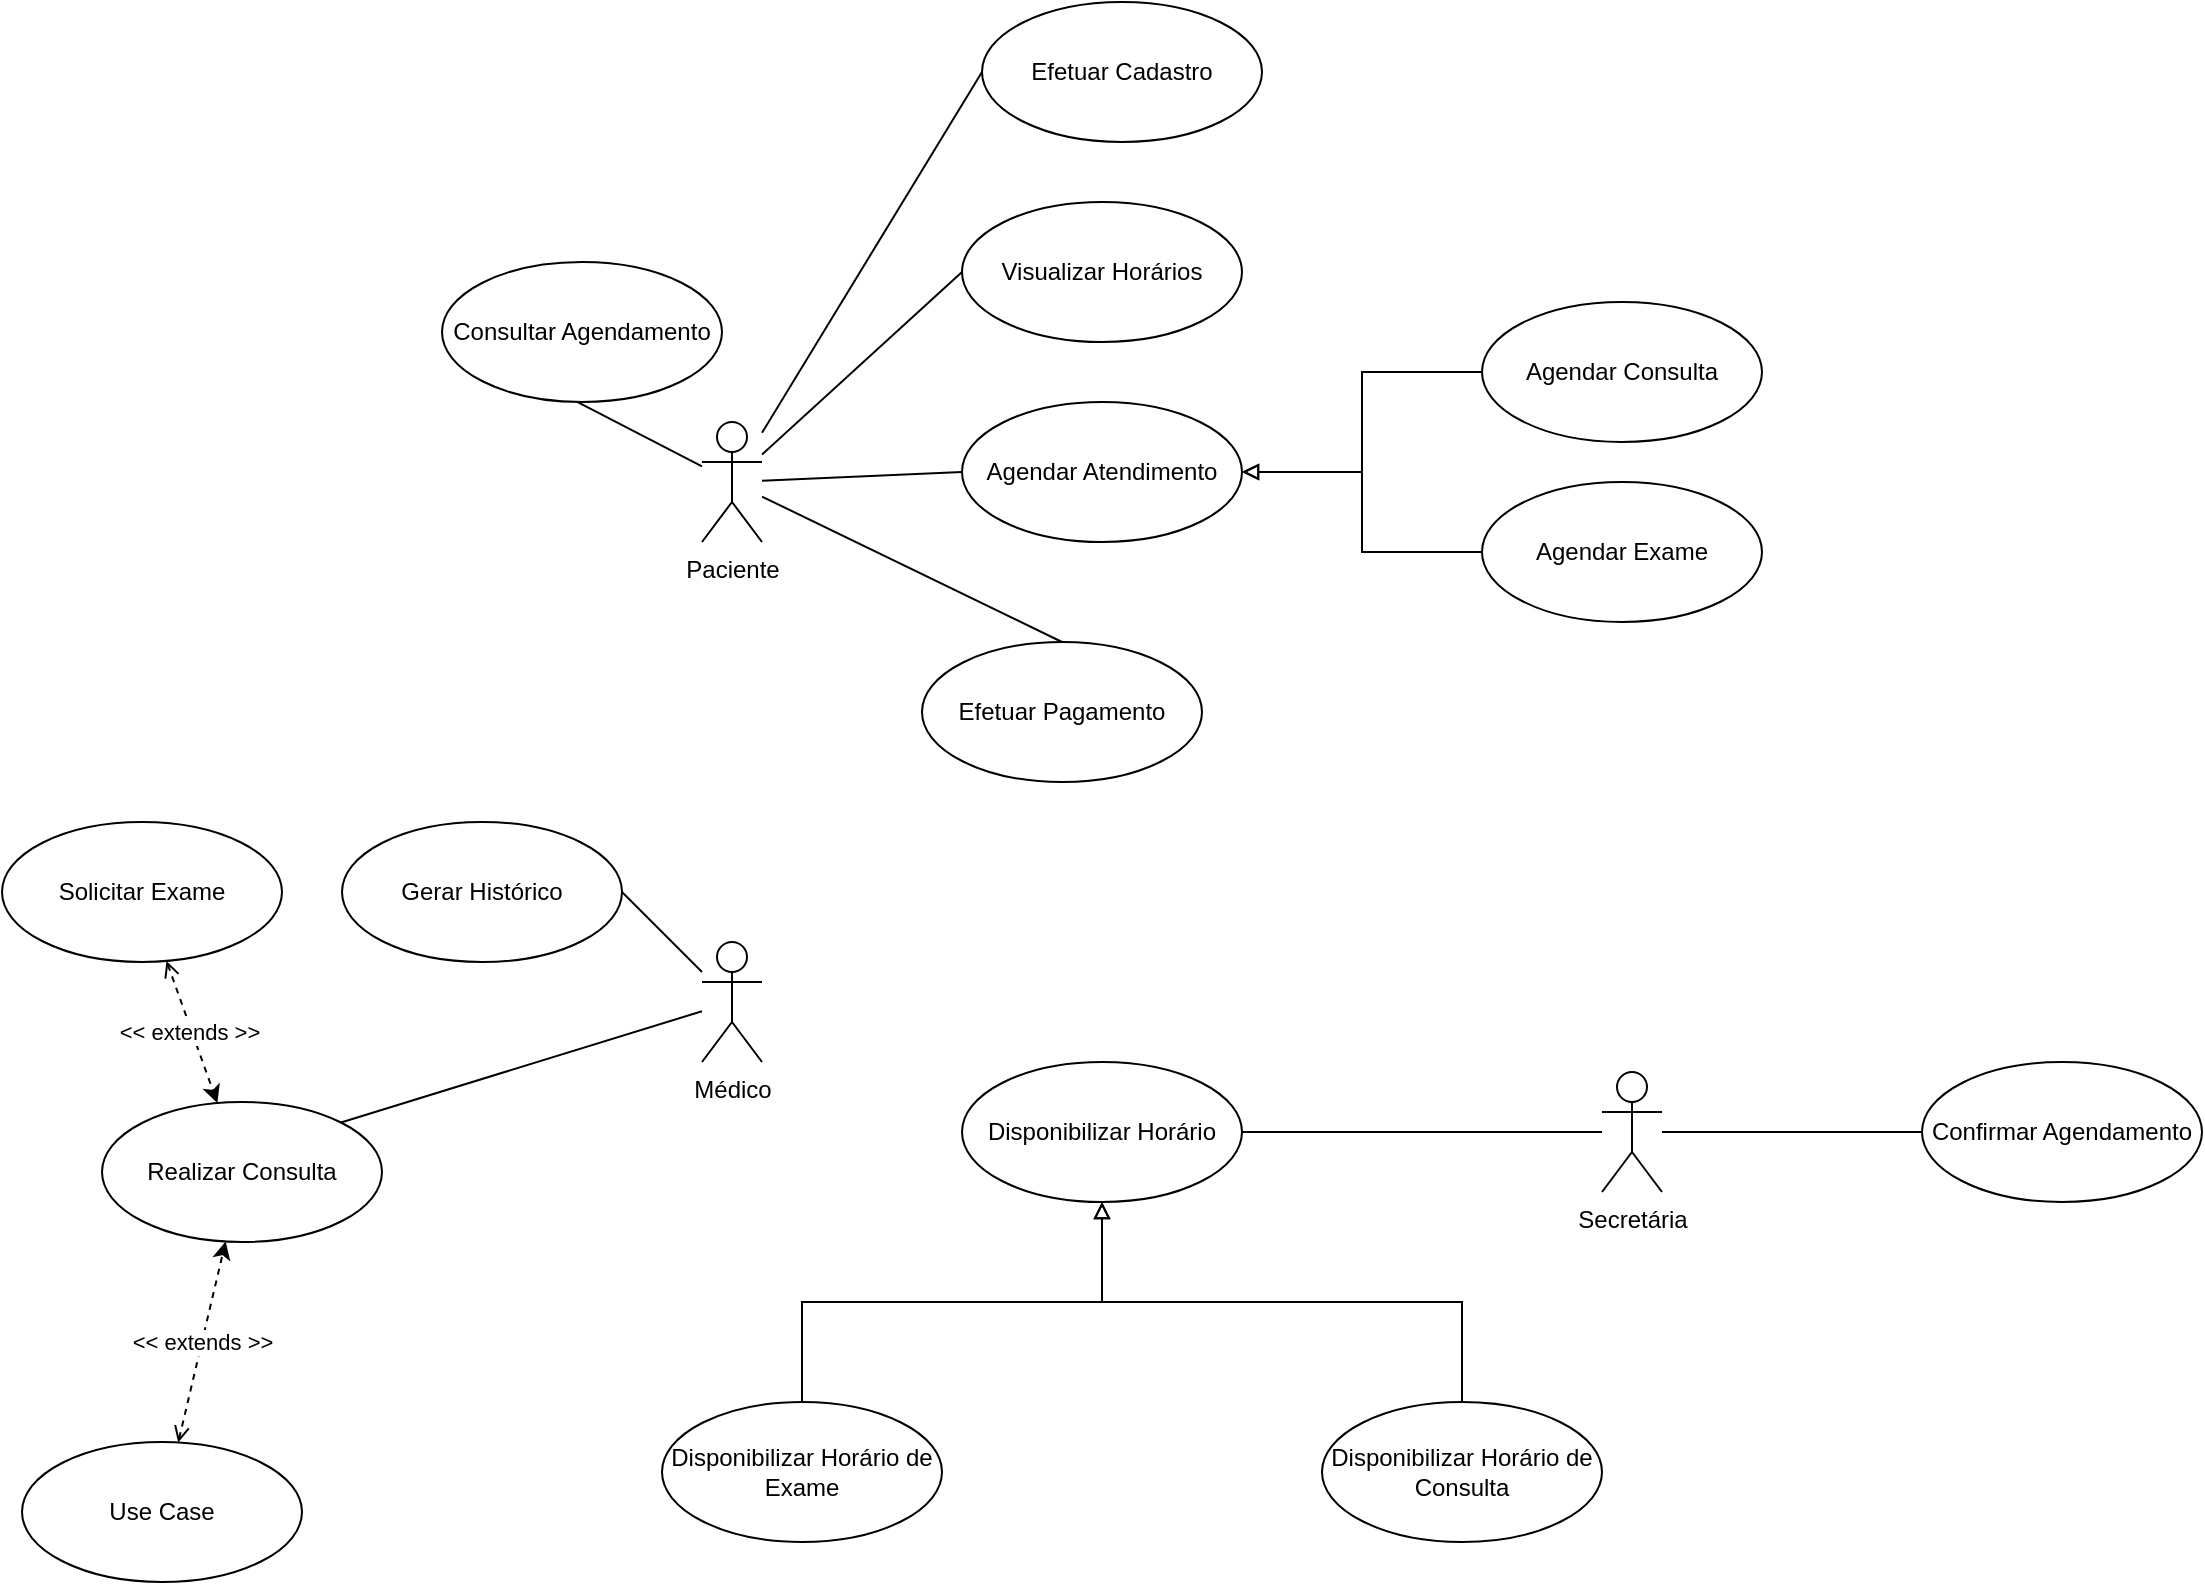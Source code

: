 <mxfile version="22.0.2" type="github">
  <diagram name="Page-1" id="pfaS7ZpM_EYnSTStmScy">
    <mxGraphModel dx="1991" dy="1246" grid="1" gridSize="10" guides="1" tooltips="1" connect="1" arrows="1" fold="1" page="0" pageScale="1" pageWidth="850" pageHeight="1100" math="0" shadow="0">
      <root>
        <mxCell id="0" />
        <mxCell id="1" parent="0" />
        <mxCell id="6sc8-dq7xgFRiXsgVK_B-14" style="rounded=0;orthogonalLoop=1;jettySize=auto;html=1;entryX=0;entryY=0.5;entryDx=0;entryDy=0;endArrow=none;endFill=0;" edge="1" parent="1" source="6sc8-dq7xgFRiXsgVK_B-1" target="6sc8-dq7xgFRiXsgVK_B-9">
          <mxGeometry relative="1" as="geometry" />
        </mxCell>
        <mxCell id="6sc8-dq7xgFRiXsgVK_B-15" style="rounded=0;orthogonalLoop=1;jettySize=auto;html=1;entryX=0;entryY=0.5;entryDx=0;entryDy=0;endArrow=none;endFill=0;" edge="1" parent="1" source="6sc8-dq7xgFRiXsgVK_B-1" target="6sc8-dq7xgFRiXsgVK_B-8">
          <mxGeometry relative="1" as="geometry" />
        </mxCell>
        <mxCell id="6sc8-dq7xgFRiXsgVK_B-16" style="rounded=0;orthogonalLoop=1;jettySize=auto;html=1;entryX=0;entryY=0.5;entryDx=0;entryDy=0;endArrow=none;endFill=0;" edge="1" parent="1" source="6sc8-dq7xgFRiXsgVK_B-1" target="6sc8-dq7xgFRiXsgVK_B-6">
          <mxGeometry relative="1" as="geometry" />
        </mxCell>
        <mxCell id="6sc8-dq7xgFRiXsgVK_B-18" style="rounded=0;orthogonalLoop=1;jettySize=auto;html=1;entryX=0;entryY=0.5;entryDx=0;entryDy=0;endArrow=none;endFill=0;" edge="1" parent="1" source="6sc8-dq7xgFRiXsgVK_B-1" target="6sc8-dq7xgFRiXsgVK_B-5">
          <mxGeometry relative="1" as="geometry" />
        </mxCell>
        <mxCell id="6sc8-dq7xgFRiXsgVK_B-28" style="rounded=0;orthogonalLoop=1;jettySize=auto;html=1;entryX=0.5;entryY=0;entryDx=0;entryDy=0;endArrow=none;endFill=0;" edge="1" parent="1" source="6sc8-dq7xgFRiXsgVK_B-1" target="6sc8-dq7xgFRiXsgVK_B-25">
          <mxGeometry relative="1" as="geometry" />
        </mxCell>
        <mxCell id="6sc8-dq7xgFRiXsgVK_B-1" value="Paciente" style="shape=umlActor;verticalLabelPosition=bottom;verticalAlign=top;html=1;" vertex="1" parent="1">
          <mxGeometry x="80" y="140" width="30" height="60" as="geometry" />
        </mxCell>
        <mxCell id="6sc8-dq7xgFRiXsgVK_B-30" style="rounded=0;orthogonalLoop=1;jettySize=auto;html=1;entryX=1;entryY=0;entryDx=0;entryDy=0;endArrow=none;endFill=0;" edge="1" parent="1" source="6sc8-dq7xgFRiXsgVK_B-2" target="6sc8-dq7xgFRiXsgVK_B-29">
          <mxGeometry relative="1" as="geometry" />
        </mxCell>
        <mxCell id="6sc8-dq7xgFRiXsgVK_B-36" style="rounded=0;orthogonalLoop=1;jettySize=auto;html=1;entryX=1;entryY=0.5;entryDx=0;entryDy=0;endArrow=none;endFill=0;" edge="1" parent="1" source="6sc8-dq7xgFRiXsgVK_B-2" target="6sc8-dq7xgFRiXsgVK_B-35">
          <mxGeometry relative="1" as="geometry" />
        </mxCell>
        <mxCell id="6sc8-dq7xgFRiXsgVK_B-2" value="Médico" style="shape=umlActor;verticalLabelPosition=bottom;verticalAlign=top;html=1;" vertex="1" parent="1">
          <mxGeometry x="80" y="400" width="30" height="60" as="geometry" />
        </mxCell>
        <mxCell id="6sc8-dq7xgFRiXsgVK_B-34" style="rounded=0;orthogonalLoop=1;jettySize=auto;html=1;entryX=1;entryY=0.5;entryDx=0;entryDy=0;endArrow=none;endFill=0;" edge="1" parent="1" source="6sc8-dq7xgFRiXsgVK_B-3" target="6sc8-dq7xgFRiXsgVK_B-20">
          <mxGeometry relative="1" as="geometry" />
        </mxCell>
        <mxCell id="6sc8-dq7xgFRiXsgVK_B-37" style="rounded=0;orthogonalLoop=1;jettySize=auto;html=1;entryX=0;entryY=0.5;entryDx=0;entryDy=0;endArrow=none;endFill=0;" edge="1" parent="1" source="6sc8-dq7xgFRiXsgVK_B-3" target="6sc8-dq7xgFRiXsgVK_B-19">
          <mxGeometry relative="1" as="geometry" />
        </mxCell>
        <mxCell id="6sc8-dq7xgFRiXsgVK_B-3" value="Secretária" style="shape=umlActor;verticalLabelPosition=bottom;verticalAlign=top;html=1;" vertex="1" parent="1">
          <mxGeometry x="530" y="465" width="30" height="60" as="geometry" />
        </mxCell>
        <mxCell id="6sc8-dq7xgFRiXsgVK_B-5" value="Visualizar Horários" style="ellipse;whiteSpace=wrap;html=1;" vertex="1" parent="1">
          <mxGeometry x="210" y="30" width="140" height="70" as="geometry" />
        </mxCell>
        <mxCell id="6sc8-dq7xgFRiXsgVK_B-6" value="Consultar Agendamento" style="ellipse;whiteSpace=wrap;html=1;" vertex="1" parent="1">
          <mxGeometry x="-50" y="60" width="140" height="70" as="geometry" />
        </mxCell>
        <mxCell id="6sc8-dq7xgFRiXsgVK_B-8" value="Agendar Atendimento" style="ellipse;whiteSpace=wrap;html=1;" vertex="1" parent="1">
          <mxGeometry x="210" y="130" width="140" height="70" as="geometry" />
        </mxCell>
        <mxCell id="6sc8-dq7xgFRiXsgVK_B-9" value="Efetuar Cadastro" style="ellipse;whiteSpace=wrap;html=1;" vertex="1" parent="1">
          <mxGeometry x="220" y="-70" width="140" height="70" as="geometry" />
        </mxCell>
        <mxCell id="6sc8-dq7xgFRiXsgVK_B-13" style="edgeStyle=orthogonalEdgeStyle;rounded=0;orthogonalLoop=1;jettySize=auto;html=1;entryX=1;entryY=0.5;entryDx=0;entryDy=0;endArrow=block;endFill=0;" edge="1" parent="1" source="6sc8-dq7xgFRiXsgVK_B-10" target="6sc8-dq7xgFRiXsgVK_B-8">
          <mxGeometry relative="1" as="geometry" />
        </mxCell>
        <mxCell id="6sc8-dq7xgFRiXsgVK_B-10" value="Agendar Exame" style="ellipse;whiteSpace=wrap;html=1;" vertex="1" parent="1">
          <mxGeometry x="470" y="170" width="140" height="70" as="geometry" />
        </mxCell>
        <mxCell id="6sc8-dq7xgFRiXsgVK_B-12" style="edgeStyle=orthogonalEdgeStyle;rounded=0;orthogonalLoop=1;jettySize=auto;html=1;entryX=1;entryY=0.5;entryDx=0;entryDy=0;endArrow=block;endFill=0;" edge="1" parent="1" source="6sc8-dq7xgFRiXsgVK_B-11" target="6sc8-dq7xgFRiXsgVK_B-8">
          <mxGeometry relative="1" as="geometry" />
        </mxCell>
        <mxCell id="6sc8-dq7xgFRiXsgVK_B-11" value="Agendar Consulta" style="ellipse;whiteSpace=wrap;html=1;" vertex="1" parent="1">
          <mxGeometry x="470" y="80" width="140" height="70" as="geometry" />
        </mxCell>
        <mxCell id="6sc8-dq7xgFRiXsgVK_B-19" value="Confirmar Agendamento" style="ellipse;whiteSpace=wrap;html=1;" vertex="1" parent="1">
          <mxGeometry x="690" y="460" width="140" height="70" as="geometry" />
        </mxCell>
        <mxCell id="6sc8-dq7xgFRiXsgVK_B-20" value="Disponibilizar Horário" style="ellipse;whiteSpace=wrap;html=1;" vertex="1" parent="1">
          <mxGeometry x="210" y="460" width="140" height="70" as="geometry" />
        </mxCell>
        <mxCell id="6sc8-dq7xgFRiXsgVK_B-23" style="edgeStyle=orthogonalEdgeStyle;rounded=0;orthogonalLoop=1;jettySize=auto;html=1;entryX=0.5;entryY=1;entryDx=0;entryDy=0;endArrow=block;endFill=0;exitX=0.5;exitY=0;exitDx=0;exitDy=0;" edge="1" parent="1" source="6sc8-dq7xgFRiXsgVK_B-21" target="6sc8-dq7xgFRiXsgVK_B-20">
          <mxGeometry relative="1" as="geometry" />
        </mxCell>
        <mxCell id="6sc8-dq7xgFRiXsgVK_B-21" value="Disponibilizar Horário de Exame" style="ellipse;whiteSpace=wrap;html=1;" vertex="1" parent="1">
          <mxGeometry x="60" y="630" width="140" height="70" as="geometry" />
        </mxCell>
        <mxCell id="6sc8-dq7xgFRiXsgVK_B-24" style="edgeStyle=orthogonalEdgeStyle;rounded=0;orthogonalLoop=1;jettySize=auto;html=1;entryX=0.5;entryY=1;entryDx=0;entryDy=0;endArrow=block;endFill=0;exitX=0.5;exitY=0;exitDx=0;exitDy=0;" edge="1" parent="1" source="6sc8-dq7xgFRiXsgVK_B-22" target="6sc8-dq7xgFRiXsgVK_B-20">
          <mxGeometry relative="1" as="geometry" />
        </mxCell>
        <mxCell id="6sc8-dq7xgFRiXsgVK_B-22" value="Disponibilizar Horário de Consulta" style="ellipse;whiteSpace=wrap;html=1;" vertex="1" parent="1">
          <mxGeometry x="390" y="630" width="140" height="70" as="geometry" />
        </mxCell>
        <mxCell id="6sc8-dq7xgFRiXsgVK_B-25" value="Efetuar Pagamento" style="ellipse;whiteSpace=wrap;html=1;" vertex="1" parent="1">
          <mxGeometry x="190" y="250" width="140" height="70" as="geometry" />
        </mxCell>
        <mxCell id="6sc8-dq7xgFRiXsgVK_B-32" value="&amp;lt;&amp;lt; extends &amp;gt;&amp;gt;&amp;nbsp;" style="rounded=0;orthogonalLoop=1;jettySize=auto;html=1;dashed=1;startArrow=open;startFill=0;" edge="1" parent="1" source="6sc8-dq7xgFRiXsgVK_B-26" target="6sc8-dq7xgFRiXsgVK_B-29">
          <mxGeometry relative="1" as="geometry" />
        </mxCell>
        <mxCell id="6sc8-dq7xgFRiXsgVK_B-26" value="Solicitar Exame" style="ellipse;whiteSpace=wrap;html=1;" vertex="1" parent="1">
          <mxGeometry x="-270" y="340" width="140" height="70" as="geometry" />
        </mxCell>
        <mxCell id="6sc8-dq7xgFRiXsgVK_B-29" value="Realizar Consulta" style="ellipse;whiteSpace=wrap;html=1;" vertex="1" parent="1">
          <mxGeometry x="-220" y="480" width="140" height="70" as="geometry" />
        </mxCell>
        <mxCell id="6sc8-dq7xgFRiXsgVK_B-33" value="&amp;lt;&amp;lt; extends &amp;gt;&amp;gt;" style="rounded=0;orthogonalLoop=1;jettySize=auto;html=1;dashed=1;startArrow=open;startFill=0;" edge="1" parent="1" source="6sc8-dq7xgFRiXsgVK_B-31" target="6sc8-dq7xgFRiXsgVK_B-29">
          <mxGeometry relative="1" as="geometry" />
        </mxCell>
        <mxCell id="6sc8-dq7xgFRiXsgVK_B-31" value="Use Case" style="ellipse;whiteSpace=wrap;html=1;" vertex="1" parent="1">
          <mxGeometry x="-260" y="650" width="140" height="70" as="geometry" />
        </mxCell>
        <mxCell id="6sc8-dq7xgFRiXsgVK_B-35" value="Gerar Histórico" style="ellipse;whiteSpace=wrap;html=1;" vertex="1" parent="1">
          <mxGeometry x="-100" y="340" width="140" height="70" as="geometry" />
        </mxCell>
      </root>
    </mxGraphModel>
  </diagram>
</mxfile>
